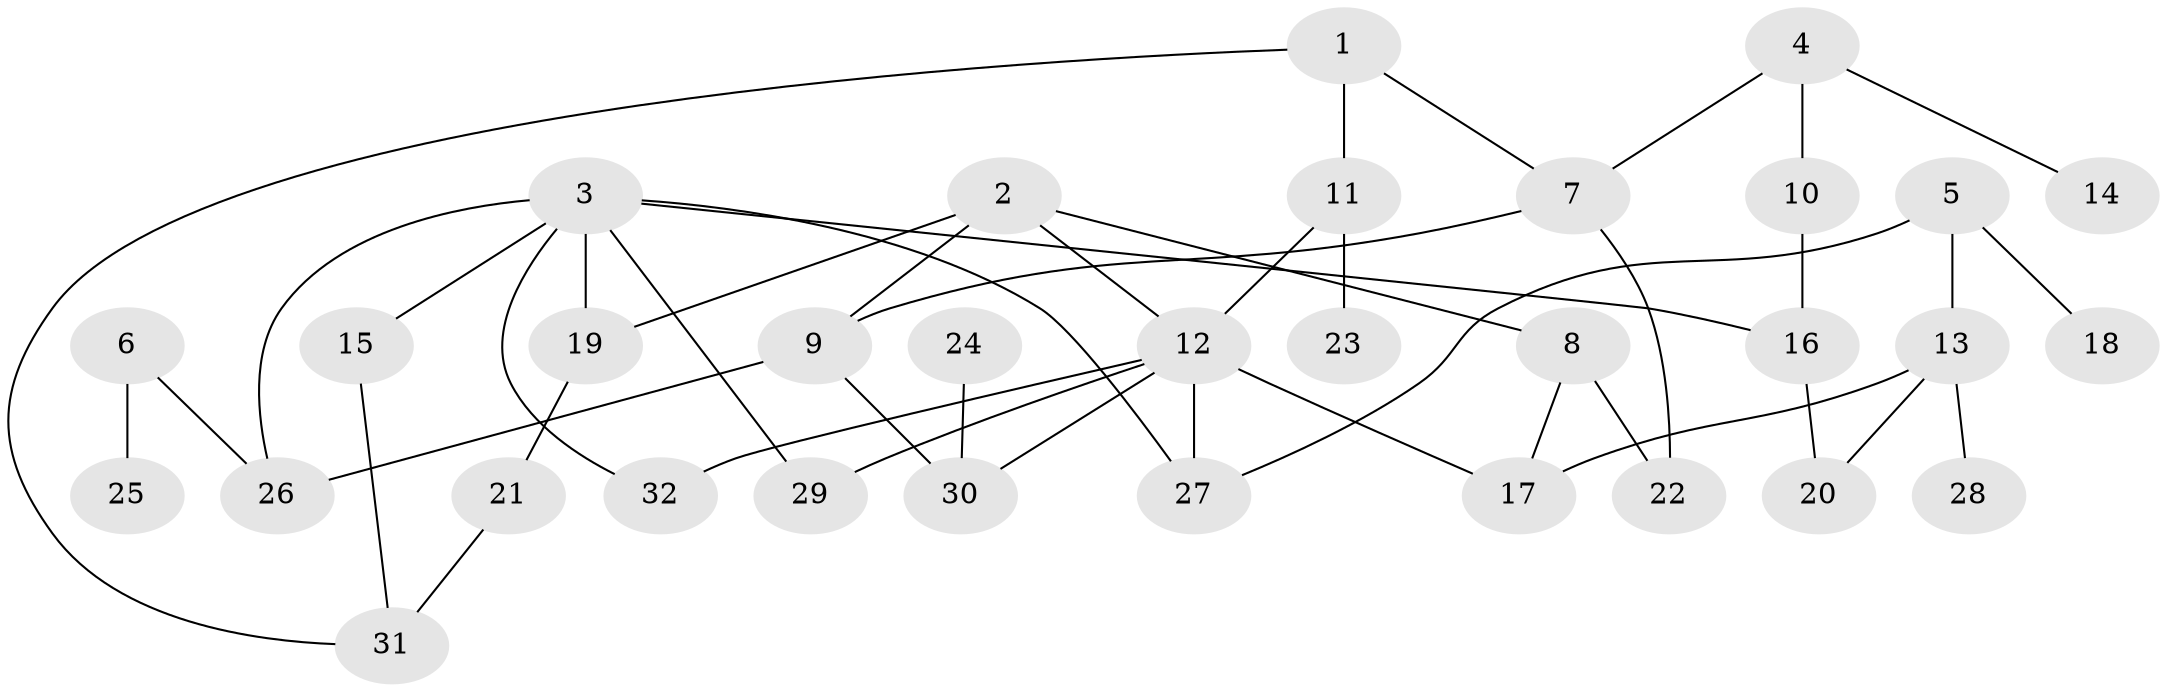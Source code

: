 // original degree distribution, {3: 0.2222222222222222, 7: 0.031746031746031744, 4: 0.14285714285714285, 2: 0.3492063492063492, 5: 0.015873015873015872, 1: 0.23809523809523808}
// Generated by graph-tools (version 1.1) at 2025/00/03/09/25 03:00:57]
// undirected, 32 vertices, 44 edges
graph export_dot {
graph [start="1"]
  node [color=gray90,style=filled];
  1;
  2;
  3;
  4;
  5;
  6;
  7;
  8;
  9;
  10;
  11;
  12;
  13;
  14;
  15;
  16;
  17;
  18;
  19;
  20;
  21;
  22;
  23;
  24;
  25;
  26;
  27;
  28;
  29;
  30;
  31;
  32;
  1 -- 7 [weight=1.0];
  1 -- 11 [weight=1.0];
  1 -- 31 [weight=1.0];
  2 -- 8 [weight=1.0];
  2 -- 9 [weight=1.0];
  2 -- 12 [weight=1.0];
  2 -- 19 [weight=1.0];
  3 -- 15 [weight=1.0];
  3 -- 16 [weight=1.0];
  3 -- 19 [weight=1.0];
  3 -- 26 [weight=1.0];
  3 -- 27 [weight=1.0];
  3 -- 29 [weight=1.0];
  3 -- 32 [weight=1.0];
  4 -- 7 [weight=1.0];
  4 -- 10 [weight=1.0];
  4 -- 14 [weight=1.0];
  5 -- 13 [weight=1.0];
  5 -- 18 [weight=1.0];
  5 -- 27 [weight=1.0];
  6 -- 25 [weight=1.0];
  6 -- 26 [weight=1.0];
  7 -- 9 [weight=1.0];
  7 -- 22 [weight=1.0];
  8 -- 17 [weight=1.0];
  8 -- 22 [weight=1.0];
  9 -- 26 [weight=1.0];
  9 -- 30 [weight=2.0];
  10 -- 16 [weight=1.0];
  11 -- 12 [weight=1.0];
  11 -- 23 [weight=1.0];
  12 -- 17 [weight=1.0];
  12 -- 27 [weight=2.0];
  12 -- 29 [weight=1.0];
  12 -- 30 [weight=1.0];
  12 -- 32 [weight=1.0];
  13 -- 17 [weight=1.0];
  13 -- 20 [weight=1.0];
  13 -- 28 [weight=1.0];
  15 -- 31 [weight=1.0];
  16 -- 20 [weight=1.0];
  19 -- 21 [weight=1.0];
  21 -- 31 [weight=1.0];
  24 -- 30 [weight=1.0];
}
